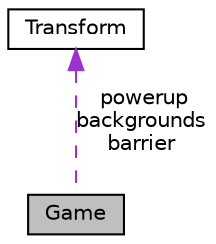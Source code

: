 digraph "Game"
{
  edge [fontname="Helvetica",fontsize="10",labelfontname="Helvetica",labelfontsize="10"];
  node [fontname="Helvetica",fontsize="10",shape=record];
  Node1 [label="Game",height=0.2,width=0.4,color="black", fillcolor="grey75", style="filled", fontcolor="black"];
  Node2 -> Node1 [dir="back",color="darkorchid3",fontsize="10",style="dashed",label=" powerup\nbackgrounds\nbarrier" ,fontname="Helvetica"];
  Node2 [label="Transform",height=0.2,width=0.4,color="black", fillcolor="white", style="filled",URL="$structTransform.html",tooltip="Generic transform structure used to store positions, velocity and current frame (for animations) of a..."];
}
